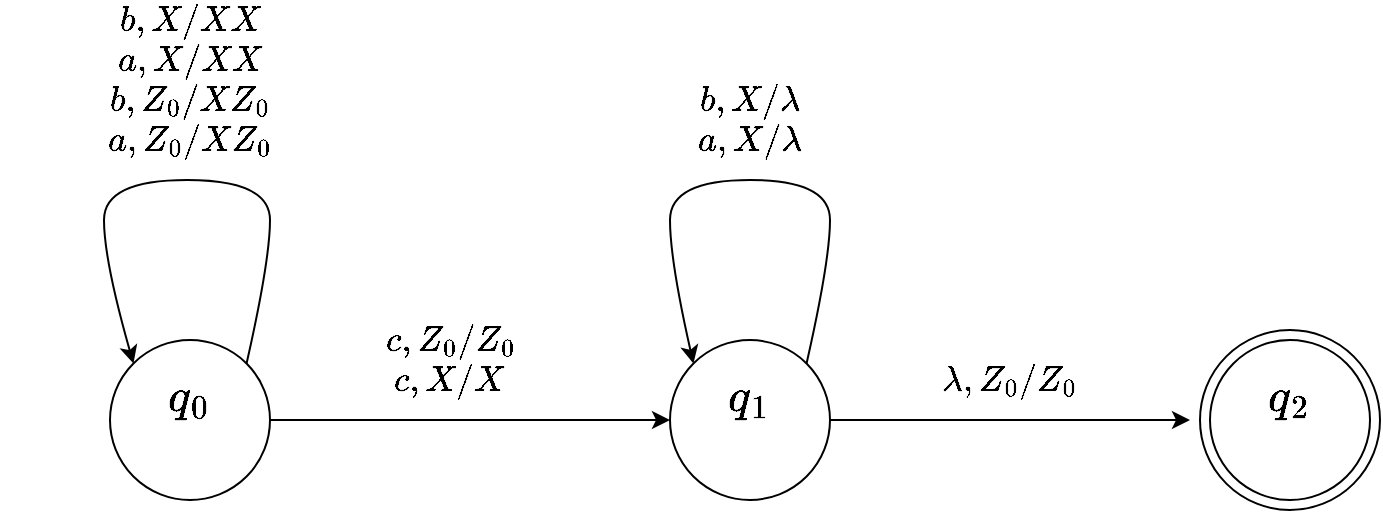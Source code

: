 <mxfile version="13.10.0"><diagram id="WgxyXm4USWhW4v6vtZ_Q" name="Page-1"><mxGraphModel dx="981" dy="546" grid="1" gridSize="10" guides="1" tooltips="1" connect="1" arrows="1" fold="1" page="1" pageScale="1" pageWidth="850" pageHeight="1100" math="1" shadow="0"><root><mxCell id="0"/><mxCell id="1" parent="0"/><mxCell id="X-cjy14g00x_ZCSSNi9L-4" value="" style="ellipse;whiteSpace=wrap;html=1;aspect=fixed;" vertex="1" parent="1"><mxGeometry x="905" y="355" width="90" height="90" as="geometry"/></mxCell><mxCell id="X-cjy14g00x_ZCSSNi9L-5" style="edgeStyle=orthogonalEdgeStyle;rounded=0;orthogonalLoop=1;jettySize=auto;html=1;" edge="1" parent="1" source="X-cjy14g00x_ZCSSNi9L-1"><mxGeometry relative="1" as="geometry"><mxPoint x="640" y="400.0" as="targetPoint"/></mxGeometry></mxCell><mxCell id="X-cjy14g00x_ZCSSNi9L-1" value="&lt;div style=&quot;font-size: 20px&quot;&gt;&lt;font style=&quot;font-size: 20px&quot;&gt;$$q_{0}$$&lt;br&gt;&lt;/font&gt;&lt;/div&gt;" style="ellipse;whiteSpace=wrap;html=1;aspect=fixed;" vertex="1" parent="1"><mxGeometry x="360" y="360" width="80" height="80" as="geometry"/></mxCell><mxCell id="X-cjy14g00x_ZCSSNi9L-9" style="edgeStyle=orthogonalEdgeStyle;rounded=0;orthogonalLoop=1;jettySize=auto;html=1;" edge="1" parent="1" source="X-cjy14g00x_ZCSSNi9L-3"><mxGeometry relative="1" as="geometry"><mxPoint x="900" y="400.0" as="targetPoint"/></mxGeometry></mxCell><mxCell id="X-cjy14g00x_ZCSSNi9L-3" value="&lt;div style=&quot;font-size: 20px&quot;&gt;&lt;font style=&quot;font-size: 20px&quot;&gt;$$q_{1}$$&lt;br&gt;&lt;/font&gt;&lt;/div&gt;" style="ellipse;whiteSpace=wrap;html=1;aspect=fixed;" vertex="1" parent="1"><mxGeometry x="640" y="360" width="80" height="80" as="geometry"/></mxCell><mxCell id="X-cjy14g00x_ZCSSNi9L-6" value="&lt;font style=&quot;font-size: 15px&quot;&gt;$$c, X/X$$&lt;/font&gt;" style="text;html=1;strokeColor=none;fillColor=none;align=center;verticalAlign=middle;whiteSpace=wrap;rounded=0;" vertex="1" parent="1"><mxGeometry x="450" y="370" width="160" height="20" as="geometry"/></mxCell><mxCell id="X-cjy14g00x_ZCSSNi9L-8" value="&lt;div style=&quot;font-size: 20px&quot;&gt;&lt;font style=&quot;font-size: 20px&quot;&gt;$$q_{2}$$&lt;br&gt;&lt;/font&gt;&lt;/div&gt;" style="ellipse;whiteSpace=wrap;html=1;aspect=fixed;" vertex="1" parent="1"><mxGeometry x="910" y="360" width="80" height="80" as="geometry"/></mxCell><mxCell id="X-cjy14g00x_ZCSSNi9L-10" value="&lt;font style=&quot;font-size: 15px&quot;&gt;$$\lambda, Z_{0}/Z_{0}$$&lt;/font&gt;" style="text;html=1;strokeColor=none;fillColor=none;align=center;verticalAlign=middle;whiteSpace=wrap;rounded=0;" vertex="1" parent="1"><mxGeometry x="730" y="370" width="160" height="20" as="geometry"/></mxCell><mxCell id="X-cjy14g00x_ZCSSNi9L-12" value="" style="curved=1;endArrow=classic;html=1;exitX=1;exitY=0;exitDx=0;exitDy=0;entryX=0;entryY=0;entryDx=0;entryDy=0;" edge="1" parent="1" source="X-cjy14g00x_ZCSSNi9L-3" target="X-cjy14g00x_ZCSSNi9L-3"><mxGeometry width="50" height="50" relative="1" as="geometry"><mxPoint x="660" y="390" as="sourcePoint"/><mxPoint x="710" y="340" as="targetPoint"/><Array as="points"><mxPoint x="720" y="320"/><mxPoint x="720" y="280"/><mxPoint x="640" y="280"/><mxPoint x="640" y="320"/></Array></mxGeometry></mxCell><mxCell id="X-cjy14g00x_ZCSSNi9L-13" value="&lt;font style=&quot;font-size: 15px&quot;&gt;$$a, X/\lambda$$&lt;/font&gt;" style="text;html=1;strokeColor=none;fillColor=none;align=center;verticalAlign=middle;whiteSpace=wrap;rounded=0;" vertex="1" parent="1"><mxGeometry x="600" y="250" width="160" height="20" as="geometry"/></mxCell><mxCell id="X-cjy14g00x_ZCSSNi9L-14" value="&lt;font style=&quot;font-size: 15px&quot;&gt;$$b, X/\lambda$$&lt;/font&gt;" style="text;html=1;strokeColor=none;fillColor=none;align=center;verticalAlign=middle;whiteSpace=wrap;rounded=0;" vertex="1" parent="1"><mxGeometry x="600" y="230" width="160" height="20" as="geometry"/></mxCell><mxCell id="X-cjy14g00x_ZCSSNi9L-17" value="" style="curved=1;endArrow=classic;html=1;exitX=1;exitY=0;exitDx=0;exitDy=0;entryX=0;entryY=0;entryDx=0;entryDy=0;" edge="1" parent="1" source="X-cjy14g00x_ZCSSNi9L-1" target="X-cjy14g00x_ZCSSNi9L-1"><mxGeometry width="50" height="50" relative="1" as="geometry"><mxPoint x="708.284" y="371.716" as="sourcePoint"/><mxPoint x="651.716" y="371.716" as="targetPoint"/><Array as="points"><mxPoint x="440" y="320"/><mxPoint x="440" y="280"/><mxPoint x="357" y="280"/><mxPoint x="357" y="320"/></Array></mxGeometry></mxCell><mxCell id="X-cjy14g00x_ZCSSNi9L-19" value="&lt;font style=&quot;font-size: 15px&quot;&gt;$$a, Z_{0}/XZ_{0}$$&lt;/font&gt;" style="text;html=1;strokeColor=none;fillColor=none;align=center;verticalAlign=middle;whiteSpace=wrap;rounded=0;" vertex="1" parent="1"><mxGeometry x="305" y="250" width="190" height="20" as="geometry"/></mxCell><mxCell id="X-cjy14g00x_ZCSSNi9L-20" value="&lt;font style=&quot;font-size: 15px&quot;&gt;$$b, Z_{0}/XZ_{0}$$&lt;/font&gt;" style="text;html=1;strokeColor=none;fillColor=none;align=center;verticalAlign=middle;whiteSpace=wrap;rounded=0;" vertex="1" parent="1"><mxGeometry x="305" y="230" width="190" height="20" as="geometry"/></mxCell><mxCell id="X-cjy14g00x_ZCSSNi9L-21" value="&lt;font style=&quot;font-size: 15px&quot;&gt;$$a, X/XX$$&lt;/font&gt;" style="text;html=1;strokeColor=none;fillColor=none;align=center;verticalAlign=middle;whiteSpace=wrap;rounded=0;" vertex="1" parent="1"><mxGeometry x="305" y="210" width="190" height="20" as="geometry"/></mxCell><mxCell id="X-cjy14g00x_ZCSSNi9L-22" value="&lt;font style=&quot;font-size: 15px&quot;&gt;$$b, X/XX$$&lt;/font&gt;" style="text;html=1;strokeColor=none;fillColor=none;align=center;verticalAlign=middle;whiteSpace=wrap;rounded=0;" vertex="1" parent="1"><mxGeometry x="305" y="190" width="190" height="20" as="geometry"/></mxCell><mxCell id="X-cjy14g00x_ZCSSNi9L-23" value="&lt;font style=&quot;font-size: 15px&quot;&gt;$$c, Z_{0}/Z_{0}$$&lt;/font&gt;" style="text;html=1;strokeColor=none;fillColor=none;align=center;verticalAlign=middle;whiteSpace=wrap;rounded=0;" vertex="1" parent="1"><mxGeometry x="450" y="350" width="160" height="20" as="geometry"/></mxCell></root></mxGraphModel></diagram></mxfile>